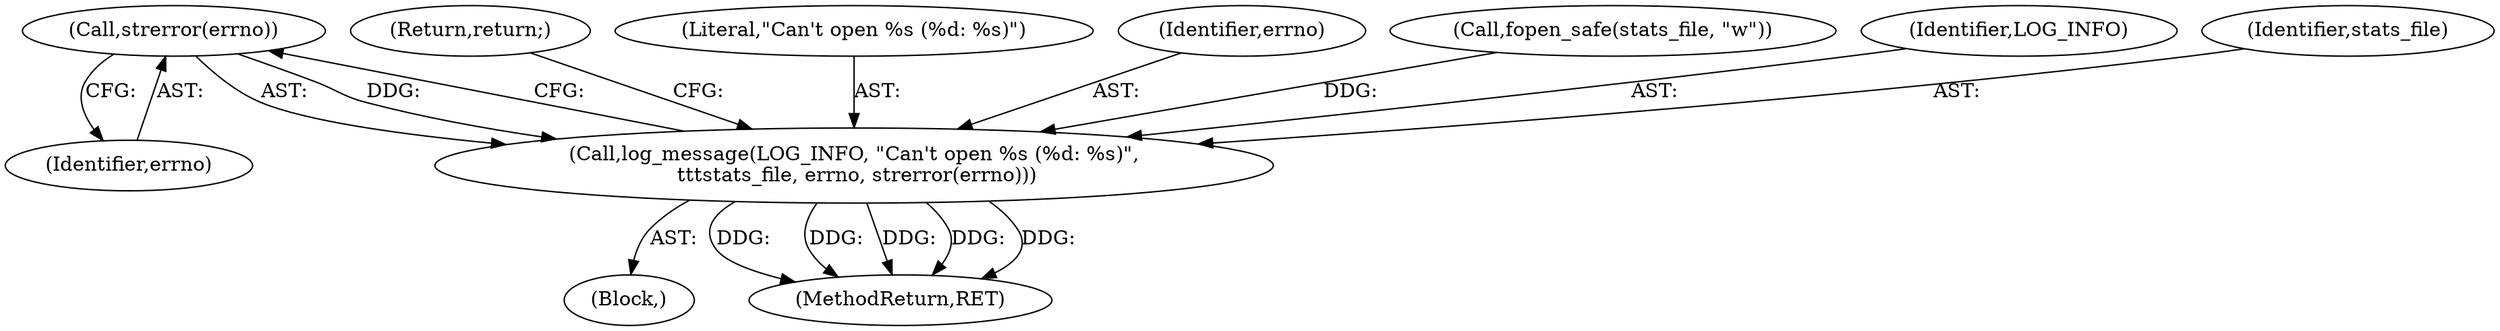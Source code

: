 digraph "0_keepalived_04f2d32871bb3b11d7dc024039952f2fe2750306_6@API" {
"1000120" [label="(Call,strerror(errno))"];
"1000115" [label="(Call,log_message(LOG_INFO, \"Can't open %s (%d: %s)\",\n \t\t\tstats_file, errno, strerror(errno)))"];
"1000122" [label="(Return,return;)"];
"1000117" [label="(Literal,\"Can't open %s (%d: %s)\")"];
"1000115" [label="(Call,log_message(LOG_INFO, \"Can't open %s (%d: %s)\",\n \t\t\tstats_file, errno, strerror(errno)))"];
"1000119" [label="(Identifier,errno)"];
"1000106" [label="(Call,fopen_safe(stats_file, \"w\"))"];
"1000116" [label="(Identifier,LOG_INFO)"];
"1000121" [label="(Identifier,errno)"];
"1000118" [label="(Identifier,stats_file)"];
"1000120" [label="(Call,strerror(errno))"];
"1000114" [label="(Block,)"];
"1000256" [label="(MethodReturn,RET)"];
"1000120" -> "1000115"  [label="AST: "];
"1000120" -> "1000121"  [label="CFG: "];
"1000121" -> "1000120"  [label="AST: "];
"1000115" -> "1000120"  [label="CFG: "];
"1000120" -> "1000115"  [label="DDG: "];
"1000115" -> "1000114"  [label="AST: "];
"1000116" -> "1000115"  [label="AST: "];
"1000117" -> "1000115"  [label="AST: "];
"1000118" -> "1000115"  [label="AST: "];
"1000119" -> "1000115"  [label="AST: "];
"1000122" -> "1000115"  [label="CFG: "];
"1000115" -> "1000256"  [label="DDG: "];
"1000115" -> "1000256"  [label="DDG: "];
"1000115" -> "1000256"  [label="DDG: "];
"1000115" -> "1000256"  [label="DDG: "];
"1000115" -> "1000256"  [label="DDG: "];
"1000106" -> "1000115"  [label="DDG: "];
}
